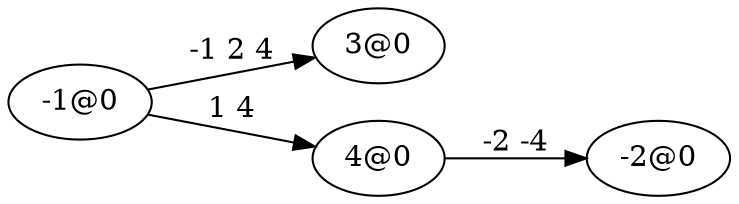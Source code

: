 digraph ImplicationGraph {
  rankdir=LR;
  margin=0;

  n1 [label="-1@0"];
  n2 [label="-2@0"];
  n3 [label="3@0"];
  n4 [label="4@0"];

  n1 -> n3 [label="-1 2 4"];
  n1 -> n4 [label="1 4"];
  n4 -> n2 [label="-2 -4"];
}
